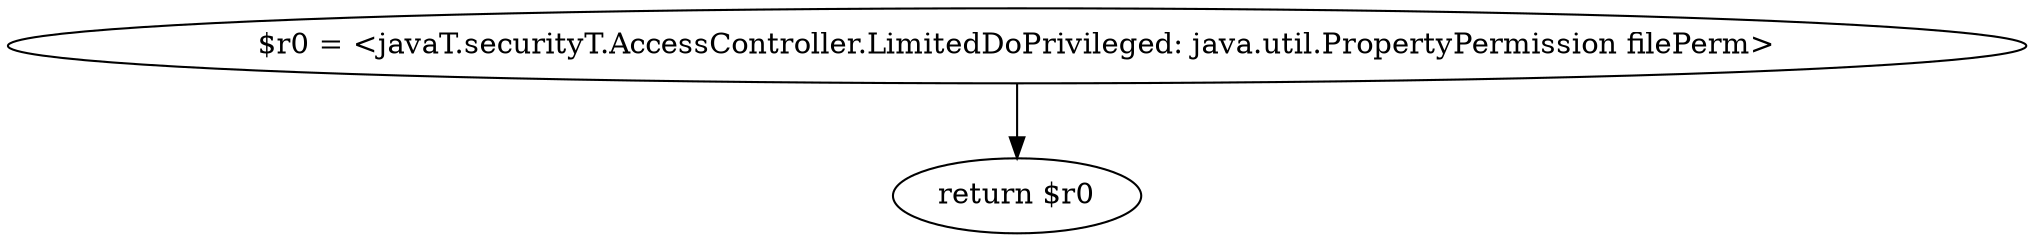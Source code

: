 digraph "unitGraph" {
    "$r0 = <javaT.securityT.AccessController.LimitedDoPrivileged: java.util.PropertyPermission filePerm>"
    "return $r0"
    "$r0 = <javaT.securityT.AccessController.LimitedDoPrivileged: java.util.PropertyPermission filePerm>"->"return $r0";
}
